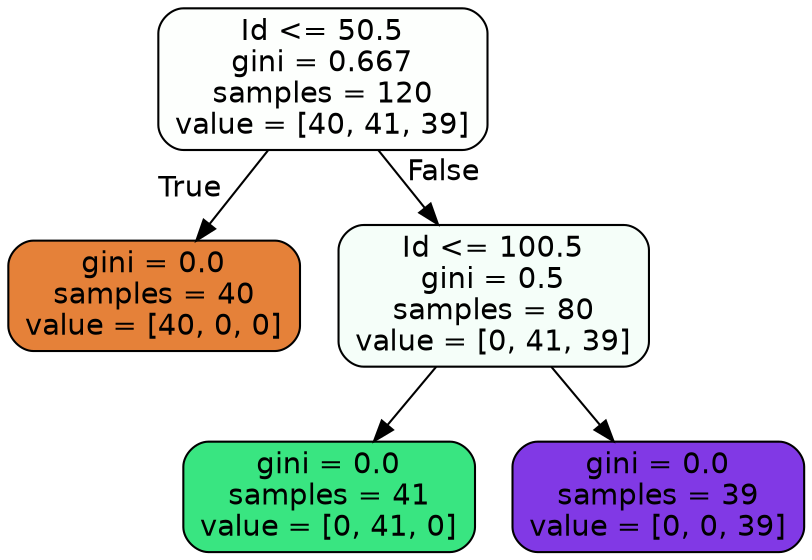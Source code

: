 digraph Tree {
node [shape=box, style="filled, rounded", color="black", fontname="helvetica"] ;
edge [fontname="helvetica"] ;
0 [label="Id <= 50.5\ngini = 0.667\nsamples = 120\nvalue = [40, 41, 39]", fillcolor="#fdfffd"] ;
1 [label="gini = 0.0\nsamples = 40\nvalue = [40, 0, 0]", fillcolor="#e58139"] ;
0 -> 1 [labeldistance=2.5, labelangle=45, headlabel="True"] ;
2 [label="Id <= 100.5\ngini = 0.5\nsamples = 80\nvalue = [0, 41, 39]", fillcolor="#f5fef9"] ;
0 -> 2 [labeldistance=2.5, labelangle=-45, headlabel="False"] ;
3 [label="gini = 0.0\nsamples = 41\nvalue = [0, 41, 0]", fillcolor="#39e581"] ;
2 -> 3 ;
4 [label="gini = 0.0\nsamples = 39\nvalue = [0, 0, 39]", fillcolor="#8139e5"] ;
2 -> 4 ;
}